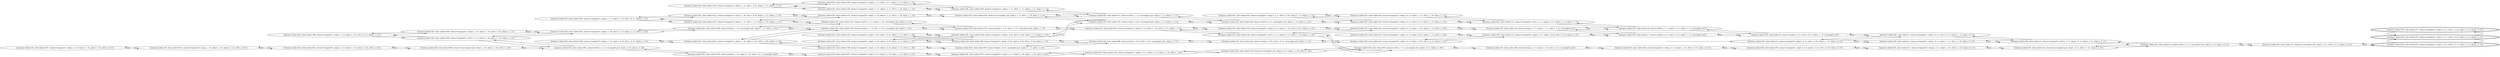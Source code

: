digraph {
rankdir="LR"
s447[label="(instance index=29, state index=447, atoms={empty(t1), at(p2,c_1_0), at(p3,c_1_0), at(p1,c_1_0), at(t1,c_0_1)})"]
s443[label="(instance index=29, state index=443, atoms={empty(t1), at(p2,c_1_0), at(p3,c_1_0), at(p1,c_1_0), at(t1,c_0_0)})"]
s431[label="(instance index=29, state index=431, atoms={empty(t1), at(p2,c_1_0), at(p3,c_1_0), at(p1,c_1_0), at(t1,c_1_0)})"]
s360[label="(instance index=29, state index=360, atoms={empty(t1), at(p2,c_1_0), at(p1,c_1_0), at(t1,c_0_1), at(p3,c_1_1)})"]
s309[label="(instance index=29, state index=309, atoms={empty(t1), at(t1,c_1_1), at(p2,c_1_0), at(p1,c_1_0), at(p3,c_1_1)})"]
s308[label="(instance index=29, state index=308, atoms={empty(t1), at(p2,c_1_0), at(p1,c_1_0), at(t1,c_0_0), at(p3,c_1_1)})"]
s404[label="(instance index=29, state index=404, atoms={carrying(t1,p3), at(p2,c_1_0), at(p1,c_1_0), at(t1,c_1_0)})"]
s361[label="(instance index=29, state index=361, atoms={at(t1,c_1_1), carrying(t1,p3), at(p2,c_1_0), at(p1,c_1_0)})"]
s249[label="(instance index=29, state index=249, atoms={empty(t1), at(p2,c_1_0), at(p1,c_0_0), at(t1,c_0_1), at(p3,c_1_1)})"]
s255[label="(instance index=29, state index=255, atoms={empty(t1), at(p2,c_1_0), at(p1,c_1_0), at(p3,c_1_1), at(t1,c_1_0)})"]
s256[label="(instance index=29, state index=256, atoms={empty(t1), at(p2,c_1_1), at(p1,c_1_0), at(t1,c_0_1), at(p3,c_1_1)})"]
s201[label="(instance index=29, state index=201, atoms={empty(t1), at(p2,c_1_0), at(p1,c_0_0), at(t1,c_0_0), at(p3,c_1_1)})"]
s212[label="(instance index=29, state index=212, atoms={empty(t1), at(p2,c_1_0), at(t1,c_0_0), at(p3,c_1_1), at(p1,c_1_1)})"]
s316[label="(instance index=29, state index=316, atoms={at(p3,c_1_0), at(p1,c_1_0), at(t1,c_0_1), carrying(t1,p2)})"]
s206[label="(instance index=29, state index=206, atoms={at(p1,c_1_0), carrying(t1,p2), at(p3,c_1_1), at(t1,c_1_0)})"]
s207[label="(instance index=29, state index=207, atoms={empty(t1), at(p2,c_1_1), at(t1,c_1_1), at(p1,c_1_0), at(p3,c_1_1)})"]
s214[label="(instance index=29, state index=214, atoms={empty(t1), at(p2,c_1_1), at(t1,c_0_0), at(p3,c_1_1), at(p1,c_1_1)})"]
s144[label="(instance index=29, state index=144, atoms={empty(t1), at(p2,c_0_0), at(p1,c_0_0), at(t1,c_0_1), at(p3,c_1_1)})"]
s261[label="(instance index=29, state index=261, atoms={empty(t1), at(p2,c_0_1), at(p3,c_1_0), at(p1,c_1_0), at(t1,c_0_1)})"]
s157[label="(instance index=29, state index=157, atoms={empty(t1), at(p2,c_1_0), at(p3,c_1_1), at(t1,c_1_0), at(p1,c_1_1)})"]
s158[label="(instance index=29, state index=158, atoms={empty(t1), at(p2,c_1_1), at(t1,c_0_1), at(p3,c_1_1), at(p1,c_1_1)})"]
s151[label="(instance index=29, state index=151, atoms={at(t1,c_1_1), at(p1,c_1_0), carrying(t1,p2), at(p3,c_1_1)})"]
s145[label="(instance index=29, state index=145, atoms={empty(t1), at(p2,c_0_0), at(p1,c_0_0), at(p3,c_1_1), at(t1,c_1_0)})"]
s146[label="(instance index=29, state index=146, atoms={empty(t1), at(p2,c_1_0), at(p1,c_0_0), at(p3,c_1_1), at(t1,c_1_0)})"]
s150[label="(instance index=29, state index=150, atoms={at(p1,c_1_0), at(t1,c_0_0), carrying(t1,p2), at(p3,c_1_1)})"]
s159[label="(instance index=29, state index=159, atoms={empty(t1), at(p2,c_1_1), at(p3,c_1_1), at(t1,c_1_0), at(p1,c_1_1)})"]
s101[label="(instance index=29, state index=101, atoms={at(p1,c_1_0), at(t1,c_0_1), carrying(t1,p2), at(p3,c_1_1)})"]
s98[label="(instance index=29, state index=98, atoms={empty(t1), at(p2,c_0_0), at(p1,c_0_0), at(t1,c_0_0), at(p3,c_1_1)})"]
s104[label="(instance index=29, state index=104, atoms={empty(t1), at(p2,c_0_0), at(t1,c_0_0), at(p3,c_1_1), at(p1,c_1_1)})"]
s105[label="(instance index=29, state index=105, atoms={carrying(t1,p2), at(p3,c_1_1), at(t1,c_1_0), at(p1,c_1_1)})"]
s99[label="(instance index=29, state index=99, atoms={at(p1,c_0_0), carrying(t1,p2), at(p3,c_1_1), at(t1,c_1_0)})"]
s106[label="(instance index=29, state index=106, atoms={empty(t1), at(p2,c_1_1), at(t1,c_1_1), at(p3,c_1_1), at(p1,c_1_1)})"]
s210[label="(instance index=29, state index=210, atoms={empty(t1), at(p2,c_0_1), at(p3,c_1_0), at(p1,c_1_0), at(t1,c_0_0)})"]
s66[label="(instance index=29, state index=66, atoms={at(p1,c_0_0), at(t1,c_0_0), carrying(t1,p2), at(p3,c_1_1)})"]
s70[label="(instance index=29, state index=70, atoms={at(t1,c_0_0), carrying(t1,p2), at(p3,c_1_1), at(p1,c_1_1)})"]
s71[label="(instance index=29, state index=71, atoms={at(t1,c_1_1), carrying(t1,p2), at(p3,c_1_1), at(p1,c_1_1)})"]
s68[label="(instance index=29, state index=68, atoms={empty(t1), at(p2,c_0_1), at(p1,c_1_0), at(t1,c_0_1), at(p3,c_1_1)})"]
s154[label="(instance index=29, state index=154, atoms={empty(t1), at(p2,c_0_1), at(p3,c_1_0), at(p1,c_1_0), at(t1,c_1_0)})"]
s44[label="(instance index=29, state index=44, atoms={empty(t1), at(t1,c_1_1), at(p2,c_0_1), at(p1,c_1_0), at(p3,c_1_1)})"]
s103[label="(instance index=29, state index=103, atoms={carrying(t1,p3), at(p2,c_0_1), at(p1,c_1_0), at(t1,c_1_0)})"]
s43[label="(instance index=29, state index=43, atoms={empty(t1), at(p2,c_0_1), at(p1,c_1_0), at(t1,c_0_0), at(p3,c_1_1)})"]
s42[label="(instance index=29, state index=42, atoms={at(p1,c_0_0), at(t1,c_0_1), carrying(t1,p2), at(p3,c_1_1)})"]
s45[label="(instance index=29, state index=45, atoms={empty(t1), at(p2,c_0_1), at(t1,c_0_0), at(p3,c_1_1), at(p1,c_1_1)})"]
s46[label="(instance index=29, state index=46, atoms={at(t1,c_0_1), carrying(t1,p2), at(p3,c_1_1), at(p1,c_1_1)})"]
s26[label="(instance index=29, state index=26, atoms={empty(t1), at(p2,c_0_1), at(p3,c_1_1), at(t1,c_1_0), at(p1,c_1_1)})"]
s25[label="(instance index=29, state index=25, atoms={empty(t1), at(p2,c_0_1), at(t1,c_0_1), at(p3,c_1_1), at(p1,c_1_1)})"]
s22[label="(instance index=29, state index=22, atoms={empty(t1), at(p2,c_0_1), at(p1,c_0_0), at(t1,c_0_1), at(p3,c_1_1)})"]
s69[label="(instance index=29, state index=69, atoms={at(t1,c_1_1), carrying(t1,p3), at(p2,c_0_1), at(p1,c_1_0)})"]
s24[label="(instance index=29, state index=24, atoms={empty(t1), at(p2,c_0_1), at(p1,c_1_0), at(p3,c_1_1), at(t1,c_1_0)})"]
s23[label="(instance index=29, state index=23, atoms={empty(t1), at(p2,c_0_1), at(p1,c_0_0), at(p3,c_1_1), at(t1,c_1_0)})"]
s15[label="(instance index=29, state index=15, atoms={empty(t1), at(t1,c_1_1), at(p2,c_0_1), at(p3,c_1_1), at(p1,c_1_1)})"]
s14[label="(instance index=29, state index=14, atoms={at(p2,c_0_1), at(p3,c_1_1), at(t1,c_1_0), carrying(t1,p1)})"]
s13[label="(instance index=29, state index=13, atoms={empty(t1), at(p2,c_0_1), at(p1,c_0_0), at(t1,c_0_0), at(p3,c_1_1)})"]
s94[label="(instance index=29, state index=94, atoms={at(p2,c_0_1), at(p3,c_1_0), at(t1,c_0_1), carrying(t1,p1)})"]
s8[label="(instance index=29, state index=8, atoms={at(t1,c_1_1), at(p2,c_0_1), at(p3,c_1_1), carrying(t1,p1)})"]
s7[label="(instance index=29, state index=7, atoms={at(p2,c_0_1), at(t1,c_0_0), at(p3,c_1_1), carrying(t1,p1)})"]
s64[label="(instance index=29, state index=64, atoms={empty(t1), at(p2,c_0_1), at(p3,c_1_0), at(t1,c_0_1), at(p1,c_0_1)})"]
s0[label="(instance index=29, state index=0, atoms={empty(t1), at(p2,c_0_1), at(t1,c_0_0), at(p3,c_1_1), at(p1,c_0_1)})"]
s39[label="(instance index=29, state index=39, atoms={empty(t1), at(p2,c_0_1), at(p3,c_1_0), at(t1,c_0_0), at(p1,c_0_1)})"]
s4[label="(instance index=29, state index=4, atoms={at(p2,c_0_1), at(t1,c_0_1), at(p3,c_1_1), carrying(t1,p1)})"]
s21[label="(instance index=29, state index=21, atoms={empty(t1), at(p2,c_0_1), at(p3,c_1_0), at(t1,c_1_0), at(p1,c_0_1)})"]
s1[label="(instance index=29, state index=1, atoms={empty(t1), at(p2,c_0_1), at(t1,c_0_1), at(p3,c_1_1), at(p1,c_0_1)})"]
s2[label="(instance index=29, state index=2, atoms={empty(t1), at(p2,c_0_1), at(p3,c_1_1), at(t1,c_1_0), at(p1,c_0_1)})"]
s3[label="(instance index=29, state index=3, atoms={empty(t1), at(t1,c_1_1), at(p2,c_0_1), at(p3,c_1_1), at(p1,c_0_1)})"]
s12[label="(instance index=29, state index=12, atoms={carrying(t1,p3), at(p2,c_0_1), at(t1,c_1_0), at(p1,c_0_1)})"]
s6[label="(instance index=29, state index=6, atoms={at(t1,c_1_1), carrying(t1,p3), at(p2,c_0_1), at(p1,c_0_1)})"]
s11[label="(instance index=29, state index=11, atoms={carrying(t1,p3), at(p2,c_0_1), at(t1,c_0_1), at(p1,c_0_1)})"]
s34[peripheries=2,label="(instance index=29, state index=34, atoms={empty(t1), at(p2,c_0_1), at(t1,c_0_0), at(p1,c_0_1), at(p3,c_0_1)})"]
s57[peripheries=2,label="(instance index=29, state index=57, atoms={empty(t1), at(p2,c_0_1), at(t1,c_1_0), at(p1,c_0_1), at(p3,c_0_1)})"]
s19[peripheries=2,label="(instance index=29, state index=19, atoms={empty(t1), at(p2,c_0_1), at(t1,c_0_1), at(p1,c_0_1), at(p3,c_0_1)})"]
Dangling [ label = "", style = invis ]
{ rank = same; Dangling }
Dangling -> s0
{ rank = same; s0}
{ rank = same; s443}
{ rank = same; s431,s360}
{ rank = same; s309,s308,s404}
{ rank = same; s361,s249,s255,s256}
{ rank = same; s201,s212,s316,s206,s207,s214}
{ rank = same; s144,s261,s157,s158,s151,s145,s146,s150,s159}
{ rank = same; s101,s98,s104,s105,s99,s106,s210}
{ rank = same; s66,s70,s71,s68,s154}
{ rank = same; s44,s103,s43,s42,s45,s46}
{ rank = same; s26,s25,s22,s69,s24,s23}
{ rank = same; s15,s14,s13,s94}
{ rank = same; s8,s7,s64}
{ rank = same; s0,s39,s4}
{ rank = same; s21,s1,s2}
{ rank = same; s3,s12}
{ rank = same; s6}
{ rank = same; s11}
{ rank = same; s34,s57,s19}
{
s447->s443
}
{
s443->s431
s443->s447
}
{
s431->s404
s431->s443
s360->s309
s360->s308
}
{
s309->s361
s309->s255
s309->s360
s308->s255
s308->s360
s404->s431
s404->s361
}
{
s361->s316
s361->s309
s361->s404
s249->s201
s255->s309
s255->s206
s255->s308
s256->s207
s256->s212
}
{
s201->s146
s201->s150
s201->s249
s212->s157
s212->s256
s316->s261
s316->s361
s206->s255
s206->s150
s206->s151
s207->s151
s207->s157
s207->s256
s214->s159
s214->s158
}
{
s144->s98
s144->s104
s261->s316
s261->s210
s157->s212
s157->s207
s157->s105
s158->s214
s158->s106
s151->s207
s151->s206
s151->s101
s145->s98
s145->s104
s146->s99
s146->s201
s150->s206
s150->s101
s150->s201
s159->s214
s159->s106
}
{
s101->s151
s101->s150
s101->s68
s98->s145
s98->s66
s98->s144
s104->s70
s104->s145
s104->s144
s105->s71
s105->s70
s105->s157
s99->s66
s99->s146
s106->s159
s106->s158
s106->s71
s210->s261
s210->s154
}
{
s66->s42
s66->s99
s66->s98
s70->s46
s70->s105
s70->s104
s71->s46
s71->s106
s71->s105
s68->s101
s68->s44
s68->s43
s154->s103
s154->s210
}
{
s44->s68
s44->s69
s44->s24
s103->s69
s103->s154
s43->s68
s43->s24
s42->s22
s42->s66
s45->s26
s45->s25
s46->s71
s46->s70
s46->s25
}
{
s26->s15
s26->s45
s25->s46
s25->s15
s25->s45
s22->s13
s22->s42
s69->s103
s69->s94
s69->s44
s24->s14
s24->s44
s24->s43
s23->s13
}
{
s15->s25
s15->s26
s15->s8
s14->s7
s14->s8
s14->s24
s13->s23
s13->s22
s13->s7
s94->s69
s94->s64
}
{
s8->s15
s8->s14
s8->s4
s7->s14
s7->s13
s7->s4
s64->s39
s64->s94
}
{
s0->s2
s0->s1
s39->s21
s39->s64
s4->s7
s4->s1
s4->s8
}
{
s21->s39
s21->s12
s1->s4
s1->s3
s1->s0
s2->s3
s2->s0
}
{
s3->s6
s3->s2
s3->s1
s12->s6
s12->s21
}
{
s6->s11
s6->s12
s6->s3
}
{
s11->s6
s11->s19
}
{
s34->s19
s34->s57
s57->s34
s19->s11
s19->s34
}
}
